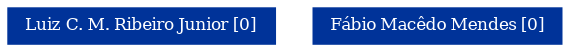 strict graph grafo2 {
	graph [bb="0,0,232,17",
		id=grafo2,
		overlap=False
	];
	node [fontsize=8,
		label="\N",
		shape=rectangle,
		style=filled
	];
	0	 [URL="http://lattes.cnpq.br/0468265522433921",
		color="#003399",
		fontcolor="#FFFFFF",
		height=0.23611,
		label="Luiz C. M. Ribeiro Junior [0]",
		pos="56.5,8.5",
		width=1.5694];
	1	 [URL="http://lattes.cnpq.br/8075435338067782",
		color="#003399",
		fontcolor="#FFFFFF",
		height=0.23611,
		label="Fábio Macêdo Mendes [0]",
		pos="181.5,8.5",
		width=1.4028];
}
